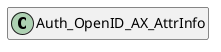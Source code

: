 @startuml
set namespaceSeparator \\
hide members
hide << alias >> circle

class Auth_OpenID_AX_AttrInfo
@enduml
